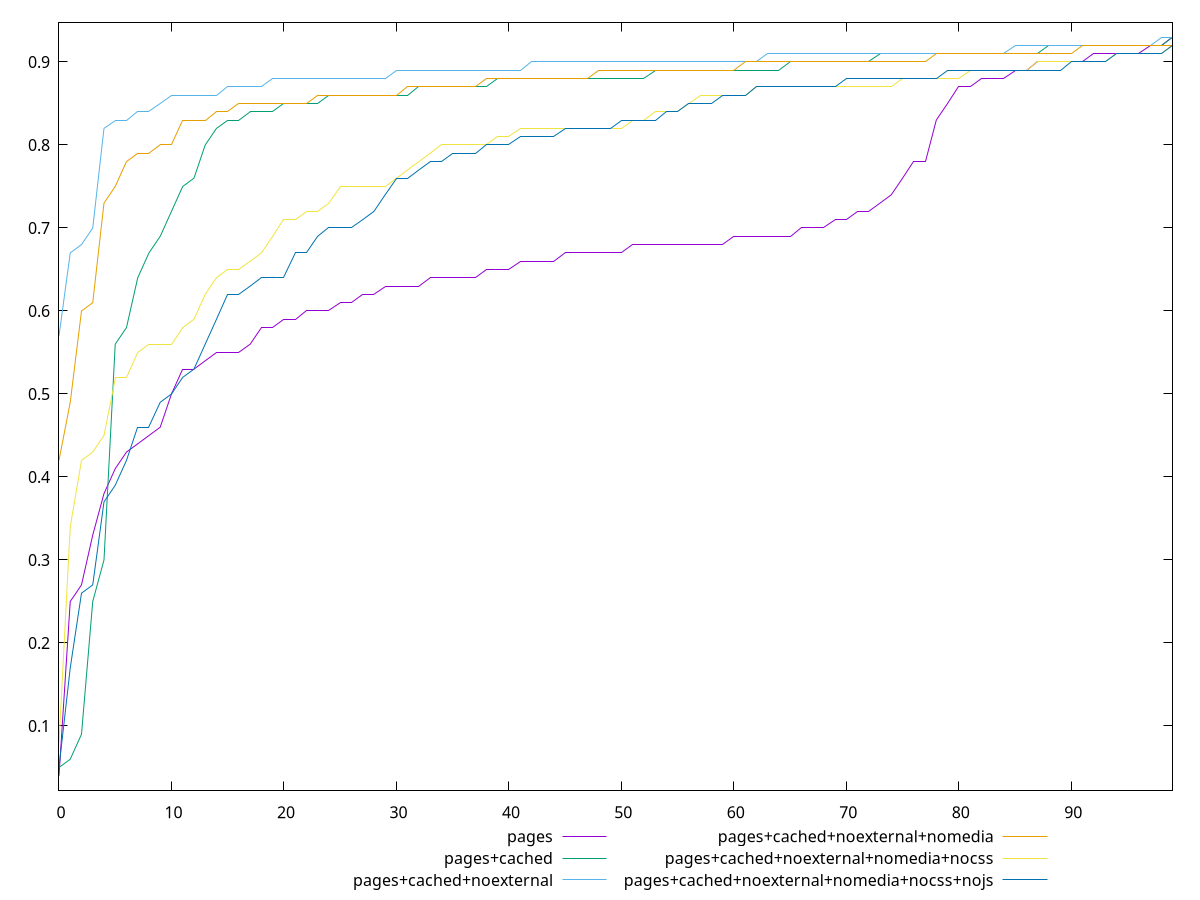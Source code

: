 reset

$pages <<EOF
0 0.04
1 0.25
2 0.27
3 0.33
4 0.38
5 0.41
6 0.43
7 0.44
8 0.45
9 0.46
10 0.5
11 0.53
12 0.53
13 0.54
14 0.55
15 0.55
16 0.55
17 0.56
18 0.58
19 0.58
20 0.59
21 0.59
22 0.6
23 0.6
24 0.6
25 0.61
26 0.61
27 0.62
28 0.62
29 0.63
30 0.63
31 0.63
32 0.63
33 0.64
34 0.64
35 0.64
36 0.64
37 0.64
38 0.65
39 0.65
40 0.65
41 0.66
42 0.66
43 0.66
44 0.66
45 0.67
46 0.67
47 0.67
48 0.67
49 0.67
50 0.67
51 0.68
52 0.68
53 0.68
54 0.68
55 0.68
56 0.68
57 0.68
58 0.68
59 0.68
60 0.69
61 0.69
62 0.69
63 0.69
64 0.69
65 0.69
66 0.7
67 0.7
68 0.7
69 0.71
70 0.71
71 0.72
72 0.72
73 0.73
74 0.74
75 0.76
76 0.78
77 0.78
78 0.83
79 0.85
80 0.87
81 0.87
82 0.88
83 0.88
84 0.88
85 0.89
86 0.89
87 0.9
88 0.9
89 0.9
90 0.9
91 0.9
92 0.91
93 0.91
94 0.91
95 0.91
96 0.91
97 0.92
98 0.92
99 0.93
EOF

$pagesCached <<EOF
0 0.05
1 0.06
2 0.09
3 0.25
4 0.3
5 0.56
6 0.58
7 0.64
8 0.67
9 0.69
10 0.72
11 0.75
12 0.76
13 0.8
14 0.82
15 0.83
16 0.83
17 0.84
18 0.84
19 0.84
20 0.85
21 0.85
22 0.85
23 0.85
24 0.86
25 0.86
26 0.86
27 0.86
28 0.86
29 0.86
30 0.86
31 0.86
32 0.87
33 0.87
34 0.87
35 0.87
36 0.87
37 0.87
38 0.87
39 0.88
40 0.88
41 0.88
42 0.88
43 0.88
44 0.88
45 0.88
46 0.88
47 0.88
48 0.88
49 0.88
50 0.88
51 0.88
52 0.88
53 0.89
54 0.89
55 0.89
56 0.89
57 0.89
58 0.89
59 0.89
60 0.89
61 0.89
62 0.89
63 0.89
64 0.89
65 0.9
66 0.9
67 0.9
68 0.9
69 0.9
70 0.9
71 0.9
72 0.9
73 0.91
74 0.91
75 0.91
76 0.91
77 0.91
78 0.91
79 0.91
80 0.91
81 0.91
82 0.91
83 0.91
84 0.91
85 0.91
86 0.91
87 0.91
88 0.92
89 0.92
90 0.92
91 0.92
92 0.92
93 0.92
94 0.92
95 0.92
96 0.92
97 0.92
98 0.92
99 0.93
EOF

$pagesCachedNoexternal <<EOF
0 0.57
1 0.67
2 0.68
3 0.7
4 0.82
5 0.83
6 0.83
7 0.84
8 0.84
9 0.85
10 0.86
11 0.86
12 0.86
13 0.86
14 0.86
15 0.87
16 0.87
17 0.87
18 0.87
19 0.88
20 0.88
21 0.88
22 0.88
23 0.88
24 0.88
25 0.88
26 0.88
27 0.88
28 0.88
29 0.88
30 0.89
31 0.89
32 0.89
33 0.89
34 0.89
35 0.89
36 0.89
37 0.89
38 0.89
39 0.89
40 0.89
41 0.89
42 0.9
43 0.9
44 0.9
45 0.9
46 0.9
47 0.9
48 0.9
49 0.9
50 0.9
51 0.9
52 0.9
53 0.9
54 0.9
55 0.9
56 0.9
57 0.9
58 0.9
59 0.9
60 0.9
61 0.9
62 0.9
63 0.91
64 0.91
65 0.91
66 0.91
67 0.91
68 0.91
69 0.91
70 0.91
71 0.91
72 0.91
73 0.91
74 0.91
75 0.91
76 0.91
77 0.91
78 0.91
79 0.91
80 0.91
81 0.91
82 0.91
83 0.91
84 0.91
85 0.92
86 0.92
87 0.92
88 0.92
89 0.92
90 0.92
91 0.92
92 0.92
93 0.92
94 0.92
95 0.92
96 0.92
97 0.92
98 0.93
99 0.93
EOF

$pagesCachedNoexternalNomedia <<EOF
0 0.42
1 0.49
2 0.6
3 0.61
4 0.73
5 0.75
6 0.78
7 0.79
8 0.79
9 0.8
10 0.8
11 0.83
12 0.83
13 0.83
14 0.84
15 0.84
16 0.85
17 0.85
18 0.85
19 0.85
20 0.85
21 0.85
22 0.85
23 0.86
24 0.86
25 0.86
26 0.86
27 0.86
28 0.86
29 0.86
30 0.86
31 0.87
32 0.87
33 0.87
34 0.87
35 0.87
36 0.87
37 0.87
38 0.88
39 0.88
40 0.88
41 0.88
42 0.88
43 0.88
44 0.88
45 0.88
46 0.88
47 0.88
48 0.89
49 0.89
50 0.89
51 0.89
52 0.89
53 0.89
54 0.89
55 0.89
56 0.89
57 0.89
58 0.89
59 0.89
60 0.89
61 0.9
62 0.9
63 0.9
64 0.9
65 0.9
66 0.9
67 0.9
68 0.9
69 0.9
70 0.9
71 0.9
72 0.9
73 0.9
74 0.9
75 0.9
76 0.9
77 0.9
78 0.91
79 0.91
80 0.91
81 0.91
82 0.91
83 0.91
84 0.91
85 0.91
86 0.91
87 0.91
88 0.91
89 0.91
90 0.91
91 0.92
92 0.92
93 0.92
94 0.92
95 0.92
96 0.92
97 0.92
98 0.92
99 0.92
EOF

$pagesCachedNoexternalNomediaNocss <<EOF
0 0.08
1 0.34
2 0.42
3 0.43
4 0.45
5 0.52
6 0.52
7 0.55
8 0.56
9 0.56
10 0.56
11 0.58
12 0.59
13 0.62
14 0.64
15 0.65
16 0.65
17 0.66
18 0.67
19 0.69
20 0.71
21 0.71
22 0.72
23 0.72
24 0.73
25 0.75
26 0.75
27 0.75
28 0.75
29 0.75
30 0.76
31 0.77
32 0.78
33 0.79
34 0.8
35 0.8
36 0.8
37 0.8
38 0.8
39 0.81
40 0.81
41 0.82
42 0.82
43 0.82
44 0.82
45 0.82
46 0.82
47 0.82
48 0.82
49 0.82
50 0.82
51 0.83
52 0.83
53 0.84
54 0.84
55 0.84
56 0.85
57 0.86
58 0.86
59 0.86
60 0.86
61 0.86
62 0.87
63 0.87
64 0.87
65 0.87
66 0.87
67 0.87
68 0.87
69 0.87
70 0.87
71 0.87
72 0.87
73 0.87
74 0.87
75 0.88
76 0.88
77 0.88
78 0.88
79 0.88
80 0.88
81 0.89
82 0.89
83 0.89
84 0.89
85 0.89
86 0.89
87 0.9
88 0.9
89 0.9
90 0.9
91 0.9
92 0.9
93 0.9
94 0.91
95 0.91
96 0.91
97 0.91
98 0.91
99 0.92
EOF

$pagesCachedNoexternalNomediaNocssNojs <<EOF
0 0.05
1 0.17
2 0.26
3 0.27
4 0.37
5 0.39
6 0.42
7 0.46
8 0.46
9 0.49
10 0.5
11 0.52
12 0.53
13 0.56
14 0.59
15 0.62
16 0.62
17 0.63
18 0.64
19 0.64
20 0.64
21 0.67
22 0.67
23 0.69
24 0.7
25 0.7
26 0.7
27 0.71
28 0.72
29 0.74
30 0.76
31 0.76
32 0.77
33 0.78
34 0.78
35 0.79
36 0.79
37 0.79
38 0.8
39 0.8
40 0.8
41 0.81
42 0.81
43 0.81
44 0.81
45 0.82
46 0.82
47 0.82
48 0.82
49 0.82
50 0.83
51 0.83
52 0.83
53 0.83
54 0.84
55 0.84
56 0.85
57 0.85
58 0.85
59 0.86
60 0.86
61 0.86
62 0.87
63 0.87
64 0.87
65 0.87
66 0.87
67 0.87
68 0.87
69 0.87
70 0.88
71 0.88
72 0.88
73 0.88
74 0.88
75 0.88
76 0.88
77 0.88
78 0.88
79 0.89
80 0.89
81 0.89
82 0.89
83 0.89
84 0.89
85 0.89
86 0.89
87 0.89
88 0.89
89 0.89
90 0.9
91 0.9
92 0.9
93 0.9
94 0.91
95 0.91
96 0.91
97 0.91
98 0.91
99 0.92
EOF

set key outside below
set xrange [0:99]
set yrange [0.0222:0.9478000000000001]
set trange [0.0222:0.9478000000000001]
set terminal svg size 640, 600 enhanced background rgb 'white'
set output "reprap/total-blocking-time/comparison/sorted/all_score.svg"

plot $pages title "pages" with line, \
     $pagesCached title "pages+cached" with line, \
     $pagesCachedNoexternal title "pages+cached+noexternal" with line, \
     $pagesCachedNoexternalNomedia title "pages+cached+noexternal+nomedia" with line, \
     $pagesCachedNoexternalNomediaNocss title "pages+cached+noexternal+nomedia+nocss" with line, \
     $pagesCachedNoexternalNomediaNocssNojs title "pages+cached+noexternal+nomedia+nocss+nojs" with line

reset

